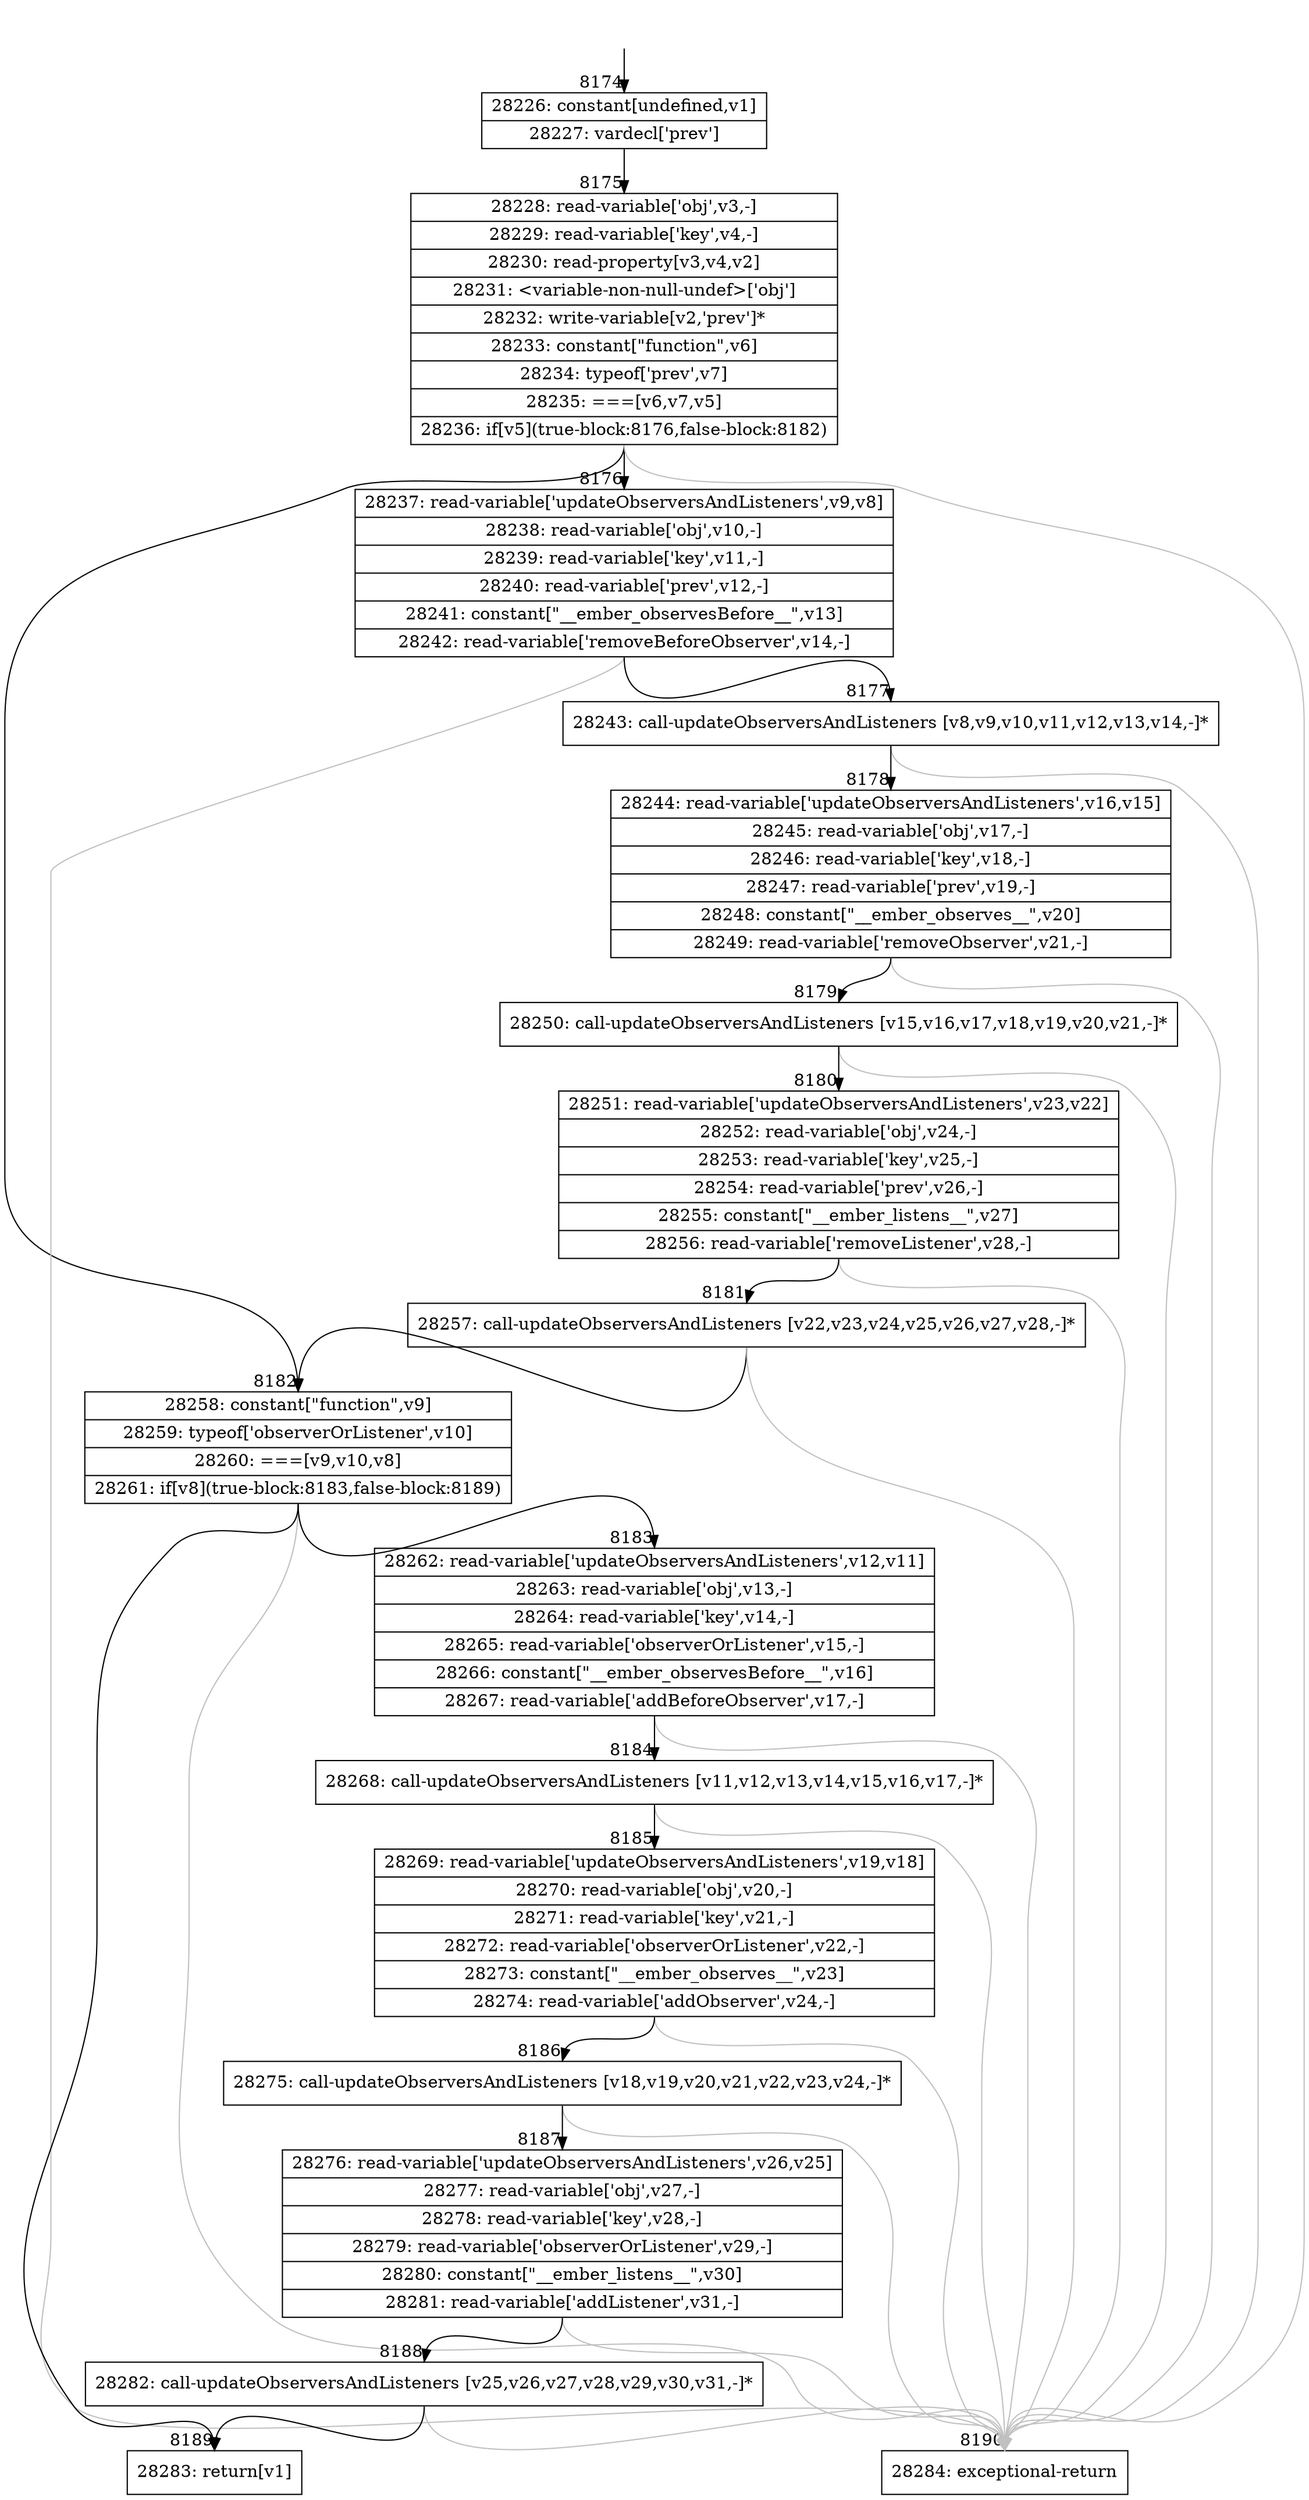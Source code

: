 digraph {
rankdir="TD"
BB_entry686[shape=none,label=""];
BB_entry686 -> BB8174 [tailport=s, headport=n, headlabel="    8174"]
BB8174 [shape=record label="{28226: constant[undefined,v1]|28227: vardecl['prev']}" ] 
BB8174 -> BB8175 [tailport=s, headport=n, headlabel="      8175"]
BB8175 [shape=record label="{28228: read-variable['obj',v3,-]|28229: read-variable['key',v4,-]|28230: read-property[v3,v4,v2]|28231: \<variable-non-null-undef\>['obj']|28232: write-variable[v2,'prev']*|28233: constant[\"function\",v6]|28234: typeof['prev',v7]|28235: ===[v6,v7,v5]|28236: if[v5](true-block:8176,false-block:8182)}" ] 
BB8175 -> BB8176 [tailport=s, headport=n, headlabel="      8176"]
BB8175 -> BB8182 [tailport=s, headport=n, headlabel="      8182"]
BB8175 -> BB8190 [tailport=s, headport=n, color=gray, headlabel="      8190"]
BB8176 [shape=record label="{28237: read-variable['updateObserversAndListeners',v9,v8]|28238: read-variable['obj',v10,-]|28239: read-variable['key',v11,-]|28240: read-variable['prev',v12,-]|28241: constant[\"__ember_observesBefore__\",v13]|28242: read-variable['removeBeforeObserver',v14,-]}" ] 
BB8176 -> BB8177 [tailport=s, headport=n, headlabel="      8177"]
BB8176 -> BB8190 [tailport=s, headport=n, color=gray]
BB8177 [shape=record label="{28243: call-updateObserversAndListeners [v8,v9,v10,v11,v12,v13,v14,-]*}" ] 
BB8177 -> BB8178 [tailport=s, headport=n, headlabel="      8178"]
BB8177 -> BB8190 [tailport=s, headport=n, color=gray]
BB8178 [shape=record label="{28244: read-variable['updateObserversAndListeners',v16,v15]|28245: read-variable['obj',v17,-]|28246: read-variable['key',v18,-]|28247: read-variable['prev',v19,-]|28248: constant[\"__ember_observes__\",v20]|28249: read-variable['removeObserver',v21,-]}" ] 
BB8178 -> BB8179 [tailport=s, headport=n, headlabel="      8179"]
BB8178 -> BB8190 [tailport=s, headport=n, color=gray]
BB8179 [shape=record label="{28250: call-updateObserversAndListeners [v15,v16,v17,v18,v19,v20,v21,-]*}" ] 
BB8179 -> BB8180 [tailport=s, headport=n, headlabel="      8180"]
BB8179 -> BB8190 [tailport=s, headport=n, color=gray]
BB8180 [shape=record label="{28251: read-variable['updateObserversAndListeners',v23,v22]|28252: read-variable['obj',v24,-]|28253: read-variable['key',v25,-]|28254: read-variable['prev',v26,-]|28255: constant[\"__ember_listens__\",v27]|28256: read-variable['removeListener',v28,-]}" ] 
BB8180 -> BB8181 [tailport=s, headport=n, headlabel="      8181"]
BB8180 -> BB8190 [tailport=s, headport=n, color=gray]
BB8181 [shape=record label="{28257: call-updateObserversAndListeners [v22,v23,v24,v25,v26,v27,v28,-]*}" ] 
BB8181 -> BB8182 [tailport=s, headport=n]
BB8181 -> BB8190 [tailport=s, headport=n, color=gray]
BB8182 [shape=record label="{28258: constant[\"function\",v9]|28259: typeof['observerOrListener',v10]|28260: ===[v9,v10,v8]|28261: if[v8](true-block:8183,false-block:8189)}" ] 
BB8182 -> BB8183 [tailport=s, headport=n, headlabel="      8183"]
BB8182 -> BB8189 [tailport=s, headport=n, headlabel="      8189"]
BB8182 -> BB8190 [tailport=s, headport=n, color=gray]
BB8183 [shape=record label="{28262: read-variable['updateObserversAndListeners',v12,v11]|28263: read-variable['obj',v13,-]|28264: read-variable['key',v14,-]|28265: read-variable['observerOrListener',v15,-]|28266: constant[\"__ember_observesBefore__\",v16]|28267: read-variable['addBeforeObserver',v17,-]}" ] 
BB8183 -> BB8184 [tailport=s, headport=n, headlabel="      8184"]
BB8183 -> BB8190 [tailport=s, headport=n, color=gray]
BB8184 [shape=record label="{28268: call-updateObserversAndListeners [v11,v12,v13,v14,v15,v16,v17,-]*}" ] 
BB8184 -> BB8185 [tailport=s, headport=n, headlabel="      8185"]
BB8184 -> BB8190 [tailport=s, headport=n, color=gray]
BB8185 [shape=record label="{28269: read-variable['updateObserversAndListeners',v19,v18]|28270: read-variable['obj',v20,-]|28271: read-variable['key',v21,-]|28272: read-variable['observerOrListener',v22,-]|28273: constant[\"__ember_observes__\",v23]|28274: read-variable['addObserver',v24,-]}" ] 
BB8185 -> BB8186 [tailport=s, headport=n, headlabel="      8186"]
BB8185 -> BB8190 [tailport=s, headport=n, color=gray]
BB8186 [shape=record label="{28275: call-updateObserversAndListeners [v18,v19,v20,v21,v22,v23,v24,-]*}" ] 
BB8186 -> BB8187 [tailport=s, headport=n, headlabel="      8187"]
BB8186 -> BB8190 [tailport=s, headport=n, color=gray]
BB8187 [shape=record label="{28276: read-variable['updateObserversAndListeners',v26,v25]|28277: read-variable['obj',v27,-]|28278: read-variable['key',v28,-]|28279: read-variable['observerOrListener',v29,-]|28280: constant[\"__ember_listens__\",v30]|28281: read-variable['addListener',v31,-]}" ] 
BB8187 -> BB8188 [tailport=s, headport=n, headlabel="      8188"]
BB8187 -> BB8190 [tailport=s, headport=n, color=gray]
BB8188 [shape=record label="{28282: call-updateObserversAndListeners [v25,v26,v27,v28,v29,v30,v31,-]*}" ] 
BB8188 -> BB8189 [tailport=s, headport=n]
BB8188 -> BB8190 [tailport=s, headport=n, color=gray]
BB8189 [shape=record label="{28283: return[v1]}" ] 
BB8190 [shape=record label="{28284: exceptional-return}" ] 
//#$~ 14830
}
